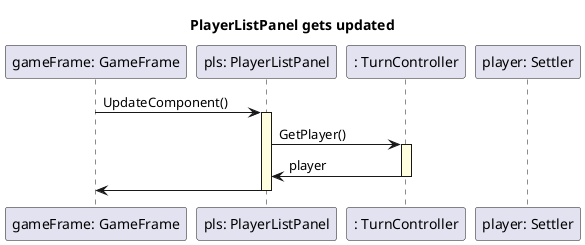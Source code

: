 @startuml seq

skinparam SequenceLifeLineBackgroundColor LightYellow

title "PlayerListPanel gets updated"

participant "gameFrame: GameFrame" as gameFrame
participant "pls: PlayerListPanel" as env
participant ": TurnController" as turn

gameFrame -> env ++: UpdateComponent()
env -> turn ++: GetPlayer()
turn -> env --: player

participant "player: Settler" as settler

env -> gameFrame --

@enduml